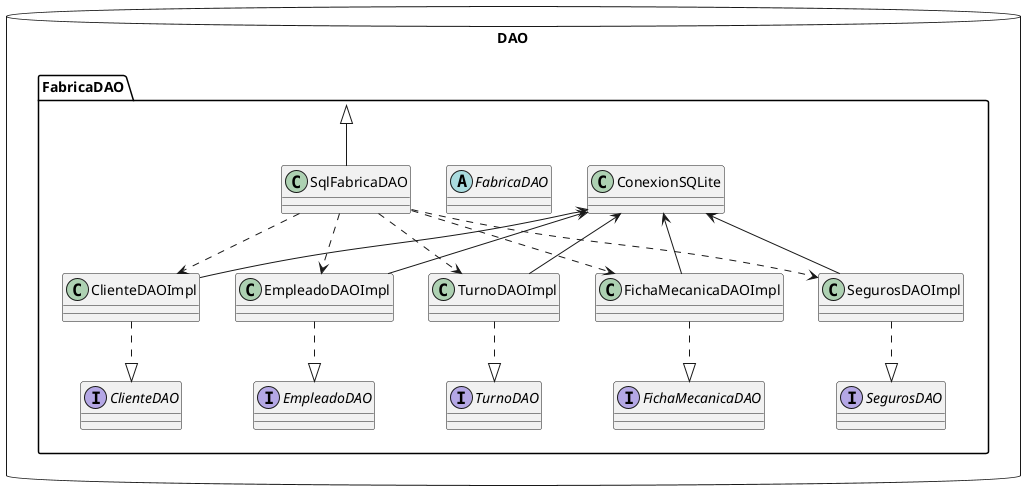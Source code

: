 @startuml PatronDAO
package "DAO" <<Database>>{
		package "FabricaDAO"{
			interface EmpleadoDAO
			interface ClienteDAO
			interface TurnoDAO
			interface FichaMecanicaDAO
			interface SegurosDAO

			abstract class FabricaDAO

			class ClienteDAOImpl
			class EmpleadoDAOImpl
			class TurnoDAOImpl
			class ConexionSQLite
			class SqlFabricaDAO
			class FichaMecanicaDAOImpl
			class SegurosDAOImpl
		}

		EmpleadoDAOImpl -up-> ConexionSQLite 
		ClienteDAOImpl -up-> ConexionSQLite
		TurnoDAOImpl -up-> ConexionSQLite 
		FichaMecanicaDAOImpl -up-> ConexionSQLite 
		SegurosDAOImpl -up-> ConexionSQLite 

		EmpleadoDAOImpl ..|> EmpleadoDAO
		ClienteDAOImpl ..|> ClienteDAO
		TurnoDAOImpl ..|> TurnoDAO
		FichaMecanicaDAOImpl  ..|> FichaMecanicaDAO
		SegurosDAOImpl  ..|> SegurosDAO


		SqlFabricaDAO -up-|> FabricaDAO
		SqlFabricaDAO ..> EmpleadoDAOImpl
		SqlFabricaDAO ..> TurnoDAOImpl
		SqlFabricaDAO ..> ClienteDAOImpl
		SqlFabricaDAO ..> FichaMecanicaDAOImpl
		SqlFabricaDAO ..> SegurosDAOImpl

	}
@enduml